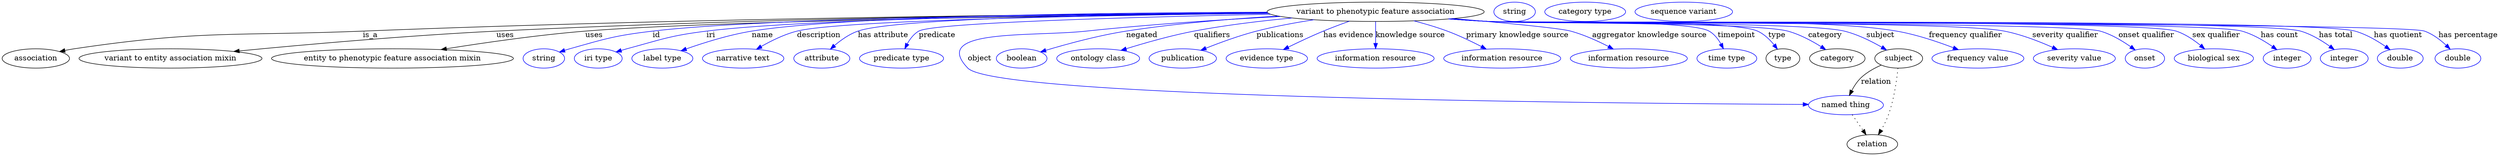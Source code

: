 digraph {
	graph [bb="0,0,4629.4,283"];
	node [label="\N"];
	"variant to phenotypic feature association"	[height=0.5,
		label="variant to phenotypic feature association",
		pos="2547.4,265",
		width=5.5967];
	association	[height=0.5,
		pos="62.394,178",
		width=1.7332];
	"variant to phenotypic feature association" -> association	[label=is_a,
		lp="683.39,221.5",
		pos="e,106.48,190.81 2346.9,263.08 2003.3,260.88 1280.1,253.48 669.39,229 430.91,219.44 369.45,231.25 133.39,196 127.91,195.18 122.23,\
194.15 116.57,192.99"];
	"variant to entity association mixin"	[height=0.5,
		pos="312.39,178",
		width=4.7121];
	"variant to phenotypic feature association" -> "variant to entity association mixin"	[label=uses,
		lp="933.89,221.5",
		pos="e,429.92,191.03 2346.5,263.29 2038.7,261.39 1431.9,254.43 917.39,229 752.3,220.84 562.41,203.91 440.08,192.02"];
	"entity to phenotypic feature association mixin"	[height=0.5,
		pos="724.39,178",
		width=6.2286];
	"variant to phenotypic feature association" -> "entity to phenotypic feature association mixin"	[label=uses,
		lp="1098.9,221.5",
		pos="e,814.56,194.52 2348.5,262.08 2006.8,258.31 1322.1,248.54 1082.4,229 994.88,221.87 896.08,207.59 824.48,196.12"];
	id	[color=blue,
		height=0.5,
		label=string,
		pos="1005.4,178",
		width=1.0652];
	"variant to phenotypic feature association" -> id	[color=blue,
		label=id,
		lp="1214.4,221.5",
		pos="e,1034.4,189.95 2346.6,263.31 2028.2,261.43 1421.6,254.52 1207.4,229 1137.9,220.72 1120.7,215.06 1053.4,196 1050.3,195.12 1047.1,\
194.15 1043.9,193.12",
		style=solid];
	iri	[color=blue,
		height=0.5,
		label="iri type",
		pos="1106.4,178",
		width=1.2277];
	"variant to phenotypic feature association" -> iri	[color=blue,
		label=iri,
		lp="1315.4,221.5",
		pos="e,1139.3,190.08 2347.1,263 2048.8,260.71 1502.3,253.25 1307.4,229 1240.5,220.68 1224.4,213.64 1159.4,196 1156,195.09 1152.6,194.09 \
1149.1,193.06",
		style=solid];
	name	[color=blue,
		height=0.5,
		label="label type",
		pos="1225.4,178",
		width=1.5707];
	"variant to phenotypic feature association" -> name	[color=blue,
		label=name,
		lp="1411.4,221.5",
		pos="e,1260.1,192.36 2345.9,264.25 2064.7,263.5 1569,257.92 1391.4,229 1349.3,222.14 1302.9,207.53 1269.9,195.87",
		style=solid];
	description	[color=blue,
		height=0.5,
		label="narrative text",
		pos="1375.4,178",
		width=2.0943];
	"variant to phenotypic feature association" -> description	[color=blue,
		label=description,
		lp="1514.9,221.5",
		pos="e,1399.8,195.15 2348.2,262.15 2061.1,258.77 1556.3,249.93 1474.4,229 1451.1,223.06 1427.1,211.06 1408.5,200.3",
		style=solid];
	"has attribute"	[color=blue,
		height=0.5,
		label=attribute,
		pos="1520.4,178",
		width=1.4443];
	"variant to phenotypic feature association" -> "has attribute"	[color=blue,
		label="has attribute",
		lp="1634.4,221.5",
		pos="e,1536.3,195.35 2347,263.04 2086.5,260.82 1656.8,253.45 1587.4,229 1571.4,223.36 1556,212.43 1544,202.22",
		style=solid];
	predicate	[color=blue,
		height=0.5,
		label="predicate type",
		pos="1668.4,178",
		width=2.1665];
	"variant to phenotypic feature association" -> predicate	[color=blue,
		label=predicate,
		lp="1734.4,221.5",
		pos="e,1674.4,196.07 2352.2,260.46 2110.8,255.42 1728.2,244.97 1700.4,229 1691,223.61 1683.9,214.23 1678.9,205.04",
		style=solid];
	object	[color=blue,
		height=0.5,
		label="named thing",
		pos="3420.4,91",
		width=1.9318];
	"variant to phenotypic feature association" -> object	[color=blue,
		label=object,
		lp="1813.4,178",
		pos="e,3350.9,92.25 2345.7,264.5 2095.5,261.62 1711,243.84 1791.4,160 1845.5,103.54 3021.3,93.883 3340.8,92.299",
		style=solid];
	negated	[color=blue,
		height=0.5,
		label=boolean,
		pos="1891.4,178",
		width=1.2999];
	"variant to phenotypic feature association" -> negated	[color=blue,
		label=negated,
		lp="2113.4,221.5",
		pos="e,1926.2,190.23 2366.6,257.02 2280.7,252 2176.9,243.46 2084.4,229 2032.8,220.93 1974.9,204.98 1936.1,193.26",
		style=solid];
	qualifiers	[color=blue,
		height=0.5,
		label="ontology class",
		pos="2032.4,178",
		width=2.1304];
	"variant to phenotypic feature association" -> qualifiers	[color=blue,
		label=qualifiers,
		lp="2243.9,221.5",
		pos="e,2074.7,193.09 2392.2,253.46 2334.8,248.09 2269.3,240.25 2210.4,229 2167.3,220.77 2119.5,207.08 2084.3,196.11",
		style=solid];
	publications	[color=blue,
		height=0.5,
		label=publication,
		pos="2189.4,178",
		width=1.7332];
	"variant to phenotypic feature association" -> publications	[color=blue,
		label=publications,
		lp="2370.4,221.5",
		pos="e,2222.9,193.28 2433,250.17 2398.4,244.85 2360.6,237.87 2326.4,229 2294.2,220.66 2259,207.71 2232.3,197.08",
		style=solid];
	"has evidence"	[color=blue,
		height=0.5,
		label="evidence type",
		pos="2345.4,178",
		width=2.0943];
	"variant to phenotypic feature association" -> "has evidence"	[color=blue,
		label="has evidence",
		lp="2496.9,221.5",
		pos="e,2376.3,194.69 2498.7,247.48 2483.1,241.92 2465.9,235.48 2450.4,229 2428.6,219.91 2404.8,208.7 2385.4,199.2",
		style=solid];
	"knowledge source"	[color=blue,
		height=0.5,
		label="information resource",
		pos="2547.4,178",
		width=3.015];
	"variant to phenotypic feature association" -> "knowledge source"	[color=blue,
		label="knowledge source",
		lp="2611.9,221.5",
		pos="e,2547.4,196.18 2547.4,246.8 2547.4,235.16 2547.4,219.55 2547.4,206.24",
		style=solid];
	"primary knowledge source"	[color=blue,
		height=0.5,
		label="information resource",
		pos="2782.4,178",
		width=3.015];
	"variant to phenotypic feature association" -> "primary knowledge source"	[color=blue,
		label="primary knowledge source",
		lp="2810.4,221.5",
		pos="e,2752.7,195.49 2618.3,248.13 2638.6,242.83 2660.6,236.38 2680.4,229 2701.9,220.99 2724.9,209.93 2743.6,200.26",
		style=solid];
	"aggregator knowledge source"	[color=blue,
		height=0.5,
		label="information resource",
		pos="3017.4,178",
		width=3.015];
	"variant to phenotypic feature association" -> "aggregator knowledge source"	[color=blue,
		label="aggregator knowledge source",
		lp="3055.9,221.5",
		pos="e,2988.6,195.59 2691.4,252.39 2782.9,244.61 2888.2,234.76 2909.4,229 2933.8,222.38 2959.5,210.68 2979.7,200.26",
		style=solid];
	timepoint	[color=blue,
		height=0.5,
		label="time type",
		pos="3199.4,178",
		width=1.5346];
	"variant to phenotypic feature association" -> timepoint	[color=blue,
		label=timepoint,
		lp="3217.4,221.5",
		pos="e,3193,196.07 2687.2,252.02 2711,250.19 2735.4,248.43 2758.4,247 2803.7,244.18 3126.9,251.38 3166.4,229 3175.9,223.61 3183.2,214.23 \
3188.4,205.04",
		style=solid];
	type	[height=0.5,
		pos="3303.4,178",
		width=0.86659];
	"variant to phenotypic feature association" -> type	[color=blue,
		label=type,
		lp="3292.4,221.5",
		pos="e,3293.2,195.26 2686.4,251.92 2710.4,250.09 2735.1,248.36 2758.4,247 2813.7,243.78 3206,251.89 3256.4,229 3268.6,223.46 3279.2,213.13 \
3287.2,203.3",
		style=solid];
	category	[height=0.5,
		pos="3404.4,178",
		width=1.4263];
	"variant to phenotypic feature association" -> category	[color=blue,
		label=category,
		lp="3381.9,221.5",
		pos="e,3383,194.42 2685.8,251.9 2710,250.05 2734.9,248.33 2758.4,247 2819.9,243.53 3253,245.14 3312.4,229 3334.5,223 3357.1,210.79 3374.4,\
199.93",
		style=solid];
	subject	[height=0.5,
		pos="3518.4,178",
		width=1.2277];
	"variant to phenotypic feature association" -> subject	[color=blue,
		label=subject,
		lp="3484.4,221.5",
		pos="e,3495.8,193.74 2685.2,251.84 2709.6,249.99 2734.7,248.28 2758.4,247 2831.5,243.06 3346.3,246.66 3417.4,229 3442.1,222.85 3467.9,\
210 3487.2,198.87",
		style=solid];
	"frequency qualifier"	[color=blue,
		height=0.5,
		label="frequency value",
		pos="3665.4,178",
		width=2.3651];
	"variant to phenotypic feature association" -> "frequency qualifier"	[color=blue,
		label="frequency qualifier",
		lp="3642.4,221.5",
		pos="e,3629.3,194.34 2684.7,251.81 2709.2,249.95 2734.5,248.24 2758.4,247 2926.2,238.25 3348.8,257.73 3514.4,229 3550.7,222.7 3590.2,\
209.39 3619.7,198.08",
		style=solid];
	"severity qualifier"	[color=blue,
		height=0.5,
		label="severity value",
		pos="3844.4,178",
		width=2.1123];
	"variant to phenotypic feature association" -> "severity qualifier"	[color=blue,
		label="severity qualifier",
		lp="3827.4,221.5",
		pos="e,3813.3,194.52 2684.1,251.75 2708.8,249.89 2734.4,248.19 2758.4,247 2864.5,241.73 3610.1,249.38 3714.4,229 3745.5,222.91 3778.9,\
209.93 3804.1,198.72",
		style=solid];
	"onset qualifier"	[color=blue,
		height=0.5,
		label=onset,
		pos="3974.4,178",
		width=1.011];
	"variant to phenotypic feature association" -> "onset qualifier"	[color=blue,
		label="onset qualifier",
		lp="3977.9,221.5",
		pos="e,3956.5,193.8 2683.8,251.71 2708.6,249.85 2734.3,248.16 2758.4,247 2821.3,243.97 3831.9,246.52 3892.4,229 3912.6,223.15 3932.8,\
210.91 3948.1,200.01",
		style=solid];
	"sex qualifier"	[color=blue,
		height=0.5,
		label="biological sex",
		pos="4102.4,178",
		width=2.0401];
	"variant to phenotypic feature association" -> "sex qualifier"	[color=blue,
		label="sex qualifier",
		lp="4106.4,221.5",
		pos="e,4085.7,195.73 2683.5,251.7 2708.4,249.83 2734.2,248.15 2758.4,247 2829.2,243.65 3966.2,251.32 4033.4,229 4049.9,223.53 4065.7,\
212.58 4078.1,202.31",
		style=solid];
	"has count"	[color=blue,
		height=0.5,
		label=integer,
		pos="4238.4,178",
		width=1.2277];
	"variant to phenotypic feature association" -> "has count"	[color=blue,
		label="has count",
		lp="4224.4,221.5",
		pos="e,4219.4,194.31 2683.2,251.7 2708.2,249.82 2734.1,248.14 2758.4,247 2835.9,243.38 4079.7,250.05 4154.4,229 4174.9,223.21 4195.6,\
211.05 4211.2,200.17",
		style=solid];
	"has total"	[color=blue,
		height=0.5,
		label=integer,
		pos="4344.4,178",
		width=1.2277];
	"variant to phenotypic feature association" -> "has total"	[color=blue,
		label="has total",
		lp="4328.9,221.5",
		pos="e,4325.9,194.55 2683.2,251.68 2708.2,249.8 2734.1,248.12 2758.4,247 2841.9,243.14 4183.1,252.31 4263.4,229 4283,223.3 4302.6,211.43 \
4317.6,200.69",
		style=solid];
	"has quotient"	[color=blue,
		height=0.5,
		label=double,
		pos="4448.4,178",
		width=1.1735];
	"variant to phenotypic feature association" -> "has quotient"	[color=blue,
		label="has quotient",
		lp="4444.4,221.5",
		pos="e,4429.4,194.32 2683.2,251.66 2708.2,249.79 2734.1,248.11 2758.4,247 2847.5,242.91 4278.5,253.15 4364.4,229 4384.9,223.23 4405.6,\
211.06 4421.2,200.18",
		style=solid];
	"has percentage"	[color=blue,
		height=0.5,
		label=double,
		pos="4555.4,178",
		width=1.1735];
	"variant to phenotypic feature association" -> "has percentage"	[color=blue,
		label="has percentage",
		lp="4574.4,221.5",
		pos="e,4540.9,195.48 2682.9,251.67 2708,249.79 2734,248.11 2758.4,247 2806.5,244.81 4448,245.28 4493.4,229 4508.5,223.59 4522.6,212.83 \
4533.6,202.68",
		style=solid];
	relation	[height=0.5,
		pos="3469.4,18",
		width=1.2999];
	object -> relation	[pos="e,3457.9,35.705 3432,73.174 3438,64.509 3445.4,53.768 3452,44.141",
		style=dotted];
	association_type	[color=blue,
		height=0.5,
		label=string,
		pos="2805.4,265",
		width=1.0652];
	association_category	[color=blue,
		height=0.5,
		label="category type",
		pos="2936.4,265",
		width=2.0762];
	subject -> object	[label=relation,
		lp="3476.4,134.5",
		pos="e,3426.8,108.97 3485.9,165.59 3473.1,159.94 3459,152.13 3448.4,142 3441.4,135.31 3435.7,126.48 3431.3,118.1"];
	subject -> relation	[pos="e,3480.6,35.828 3517,159.99 3514.9,139.02 3510,102.55 3499.4,73 3495.9,63.258 3490.8,53.189 3485.8,44.423",
		style=dotted];
	"variant to phenotypic feature association_subject"	[color=blue,
		height=0.5,
		label="sequence variant",
		pos="3119.4,265",
		width=2.5095];
}
